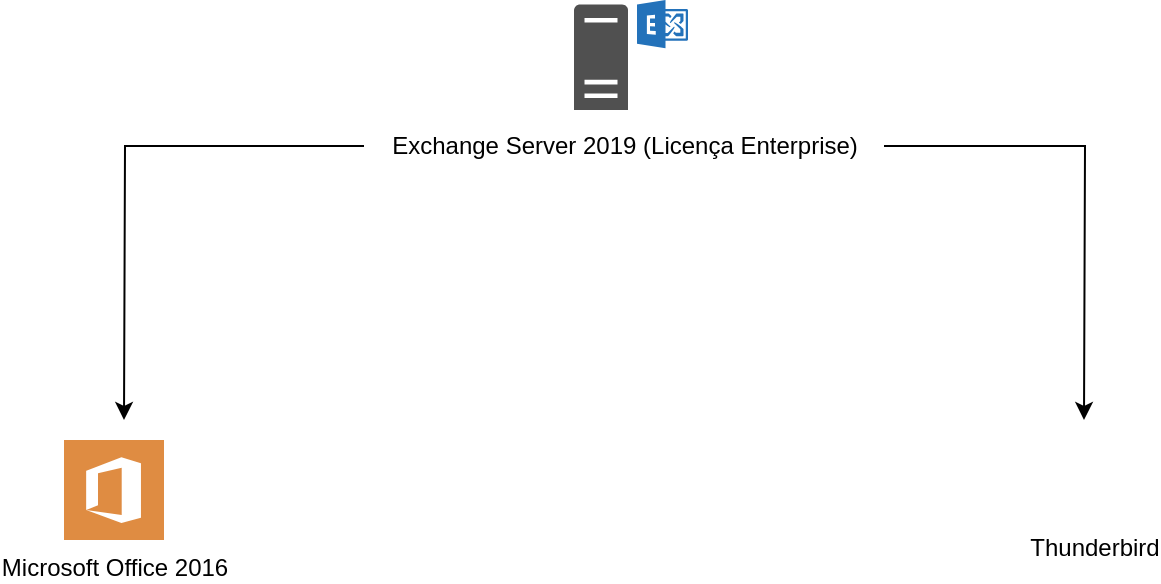 <mxfile version="24.3.1" type="github">
  <diagram name="Página-1" id="yOh9sMjBizH-W9K5ahnX">
    <mxGraphModel dx="1114" dy="600" grid="1" gridSize="10" guides="1" tooltips="1" connect="1" arrows="1" fold="1" page="1" pageScale="1" pageWidth="827" pageHeight="1169" background="#ffffff" math="0" shadow="0">
      <root>
        <mxCell id="0" />
        <mxCell id="1" parent="0" />
        <mxCell id="lHX4E8iOJK5G_0-JD7cw-2" value="" style="sketch=0;pointerEvents=1;shadow=0;dashed=0;html=1;strokeColor=none;fillColor=#505050;labelPosition=center;verticalLabelPosition=bottom;verticalAlign=top;outlineConnect=0;align=center;shape=mxgraph.office.servers.exchange_server;" vertex="1" parent="1">
          <mxGeometry x="399" y="480" width="57" height="55" as="geometry" />
        </mxCell>
        <mxCell id="lHX4E8iOJK5G_0-JD7cw-4" style="edgeStyle=orthogonalEdgeStyle;rounded=0;orthogonalLoop=1;jettySize=auto;html=1;" edge="1" parent="1" source="lHX4E8iOJK5G_0-JD7cw-3">
          <mxGeometry relative="1" as="geometry">
            <mxPoint x="654" y="690" as="targetPoint" />
          </mxGeometry>
        </mxCell>
        <mxCell id="lHX4E8iOJK5G_0-JD7cw-5" style="edgeStyle=orthogonalEdgeStyle;rounded=0;orthogonalLoop=1;jettySize=auto;html=1;" edge="1" parent="1" source="lHX4E8iOJK5G_0-JD7cw-3">
          <mxGeometry relative="1" as="geometry">
            <mxPoint x="174" y="690" as="targetPoint" />
          </mxGeometry>
        </mxCell>
        <mxCell id="lHX4E8iOJK5G_0-JD7cw-3" value="Exchange Server 2019 (Licença Enterprise&lt;span style=&quot;background-color: initial;&quot;&gt;)&lt;/span&gt;" style="text;html=1;align=center;verticalAlign=middle;resizable=0;points=[];autosize=1;strokeColor=none;fillColor=none;" vertex="1" parent="1">
          <mxGeometry x="294" y="538" width="260" height="30" as="geometry" />
        </mxCell>
        <mxCell id="lHX4E8iOJK5G_0-JD7cw-6" value="Microsoft Office 2016" style="sketch=0;pointerEvents=1;shadow=0;dashed=0;html=1;strokeColor=none;fillColor=#DF8C42;labelPosition=center;verticalLabelPosition=bottom;verticalAlign=top;align=center;outlineConnect=0;shape=mxgraph.veeam2.microsoft_office;" vertex="1" parent="1">
          <mxGeometry x="144" y="700" width="50" height="50" as="geometry" />
        </mxCell>
        <mxCell id="lHX4E8iOJK5G_0-JD7cw-7" value="Thunderbird" style="shape=image;html=1;verticalAlign=top;verticalLabelPosition=bottom;labelBackgroundColor=#ffffff;imageAspect=0;aspect=fixed;image=https://cdn1.iconfinder.com/data/icons/DarkGlass_Reworked/128x128/apps/thunderbird.png" vertex="1" parent="1">
          <mxGeometry x="634" y="690" width="50" height="50" as="geometry" />
        </mxCell>
      </root>
    </mxGraphModel>
  </diagram>
</mxfile>
